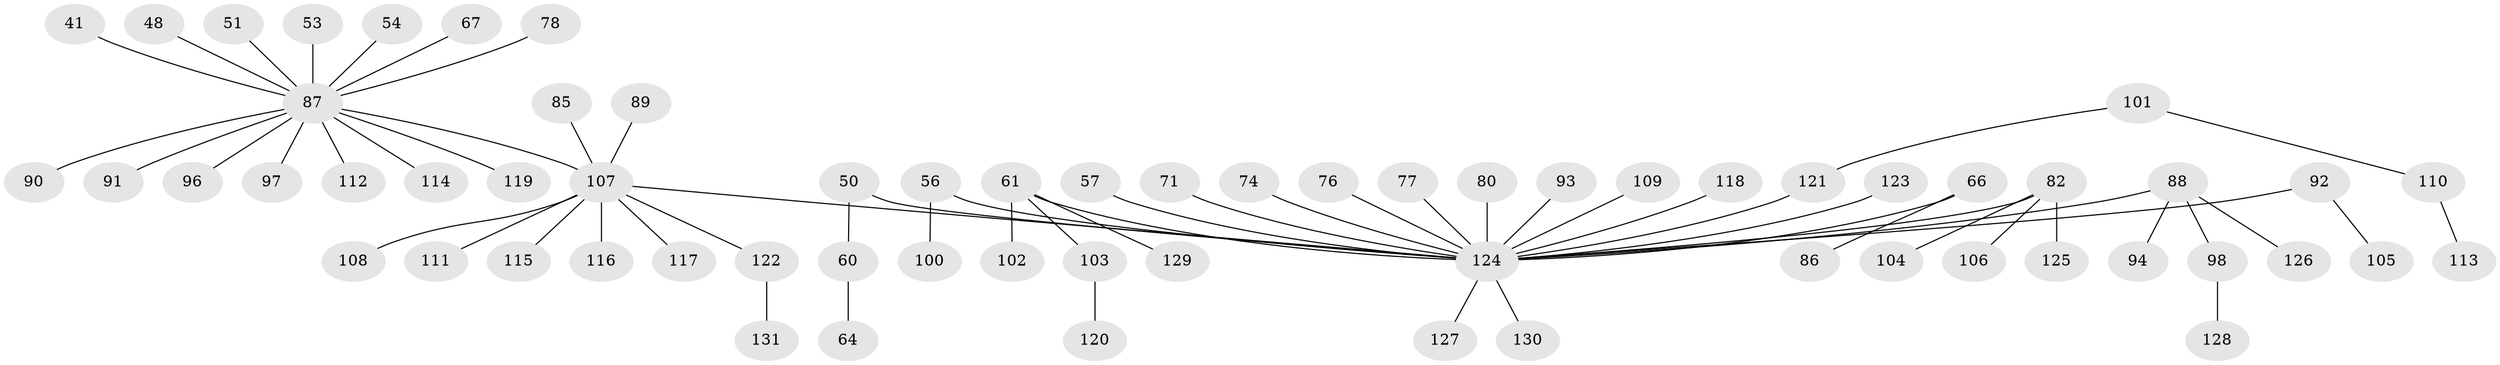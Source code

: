 // original degree distribution, {7: 0.015267175572519083, 10: 0.007633587786259542, 3: 0.15267175572519084, 1: 0.48854961832061067, 6: 0.007633587786259542, 2: 0.2595419847328244, 4: 0.05343511450381679, 5: 0.015267175572519083}
// Generated by graph-tools (version 1.1) at 2025/53/03/09/25 04:53:22]
// undirected, 65 vertices, 64 edges
graph export_dot {
graph [start="1"]
  node [color=gray90,style=filled];
  41;
  48;
  50;
  51;
  53;
  54;
  56;
  57;
  60;
  61 [super="+28"];
  64;
  66;
  67;
  71;
  74;
  76;
  77;
  78;
  80;
  82 [super="+52+58"];
  85;
  86;
  87 [super="+83"];
  88 [super="+40"];
  89;
  90;
  91;
  92 [super="+39+79"];
  93;
  94;
  96;
  97;
  98;
  100;
  101;
  102;
  103;
  104;
  105;
  106;
  107 [super="+99+43+81+59+84"];
  108;
  109;
  110;
  111;
  112;
  113;
  114;
  115;
  116;
  117;
  118;
  119;
  120;
  121 [super="+47"];
  122 [super="+18"];
  123;
  124 [super="+42+17+73+70+32+45"];
  125;
  126;
  127;
  128;
  129;
  130;
  131;
  41 -- 87;
  48 -- 87;
  50 -- 60;
  50 -- 124;
  51 -- 87;
  53 -- 87;
  54 -- 87;
  56 -- 100;
  56 -- 124;
  57 -- 124;
  60 -- 64;
  61 -- 103;
  61 -- 129;
  61 -- 102;
  61 -- 124;
  66 -- 86;
  66 -- 124;
  67 -- 87;
  71 -- 124;
  74 -- 124;
  76 -- 124;
  77 -- 124;
  78 -- 87;
  80 -- 124;
  82 -- 106;
  82 -- 104;
  82 -- 125;
  82 -- 124;
  85 -- 107;
  87 -- 91;
  87 -- 96;
  87 -- 97;
  87 -- 107;
  87 -- 112;
  87 -- 114;
  87 -- 119;
  87 -- 90;
  88 -- 98;
  88 -- 126;
  88 -- 124;
  88 -- 94;
  89 -- 107;
  92 -- 105;
  92 -- 124;
  93 -- 124;
  98 -- 128;
  101 -- 110;
  101 -- 121;
  103 -- 120;
  107 -- 108;
  107 -- 111;
  107 -- 115;
  107 -- 116;
  107 -- 117;
  107 -- 122;
  107 -- 124;
  109 -- 124;
  110 -- 113;
  118 -- 124;
  121 -- 124;
  122 -- 131;
  123 -- 124;
  124 -- 130;
  124 -- 127;
}
